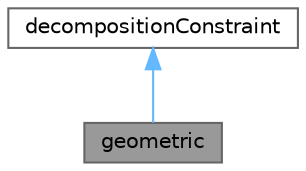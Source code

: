 digraph "geometric"
{
 // LATEX_PDF_SIZE
  bgcolor="transparent";
  edge [fontname=Helvetica,fontsize=10,labelfontname=Helvetica,labelfontsize=10];
  node [fontname=Helvetica,fontsize=10,shape=box,height=0.2,width=0.4];
  Node1 [id="Node000001",label="geometric",height=0.2,width=0.4,color="gray40", fillcolor="grey60", style="filled", fontcolor="black",tooltip="Keep faces together based on geometric considerations from a list of topoSetFaceSource...."];
  Node2 -> Node1 [id="edge1_Node000001_Node000002",dir="back",color="steelblue1",style="solid",tooltip=" "];
  Node2 [id="Node000002",label="decompositionConstraint",height=0.2,width=0.4,color="gray40", fillcolor="white", style="filled",URL="$classFoam_1_1decompositionConstraint.html",tooltip="Abstract class for handling decomposition constraints."];
}
